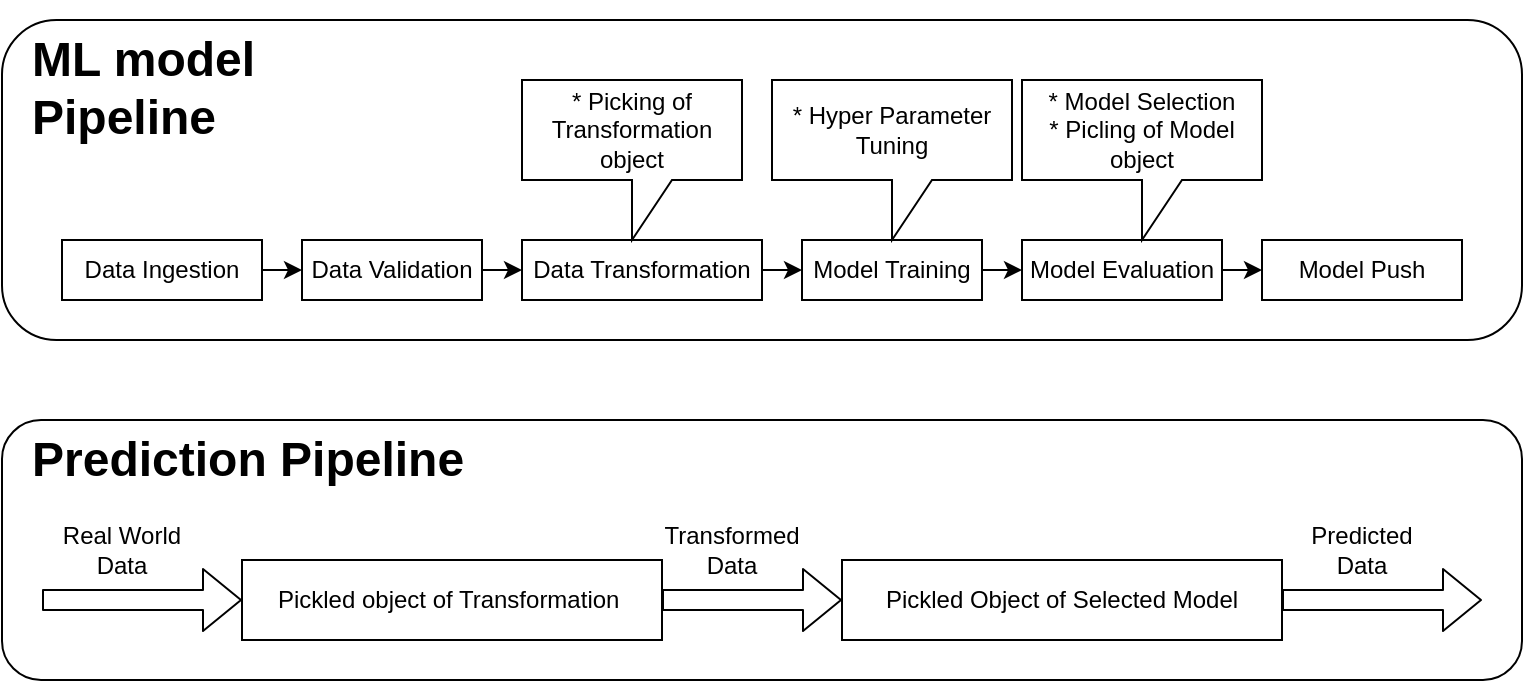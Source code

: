 <mxfile>
    <diagram id="WimlLxZadwrt_Gn7W2Bg" name="Page-1">
        <mxGraphModel dx="974" dy="354" grid="1" gridSize="10" guides="1" tooltips="1" connect="1" arrows="1" fold="1" page="1" pageScale="1" pageWidth="850" pageHeight="1100" math="0" shadow="0">
            <root>
                <mxCell id="0"/>
                <mxCell id="1" parent="0"/>
                <mxCell id="3" value="" style="rounded=1;whiteSpace=wrap;html=1;arcSize=17;" vertex="1" parent="1">
                    <mxGeometry x="30" y="110" width="760" height="160" as="geometry"/>
                </mxCell>
                <mxCell id="2" value="Data Ingestion" style="rounded=0;whiteSpace=wrap;html=1;" vertex="1" parent="1">
                    <mxGeometry x="60" y="220" width="100" height="30" as="geometry"/>
                </mxCell>
                <mxCell id="4" value="Data Validation" style="rounded=0;whiteSpace=wrap;html=1;" vertex="1" parent="1">
                    <mxGeometry x="180" y="220" width="90" height="30" as="geometry"/>
                </mxCell>
                <mxCell id="5" value="Data Transformation" style="rounded=0;whiteSpace=wrap;html=1;" vertex="1" parent="1">
                    <mxGeometry x="290" y="220" width="120" height="30" as="geometry"/>
                </mxCell>
                <mxCell id="6" value="Model Training" style="rounded=0;whiteSpace=wrap;html=1;" vertex="1" parent="1">
                    <mxGeometry x="430" y="220" width="90" height="30" as="geometry"/>
                </mxCell>
                <mxCell id="7" value="Model Evaluation" style="rounded=0;whiteSpace=wrap;html=1;" vertex="1" parent="1">
                    <mxGeometry x="540" y="220" width="100" height="30" as="geometry"/>
                </mxCell>
                <mxCell id="8" value="Model Push" style="rounded=0;whiteSpace=wrap;html=1;" vertex="1" parent="1">
                    <mxGeometry x="660" y="220" width="100" height="30" as="geometry"/>
                </mxCell>
                <mxCell id="9" value="" style="endArrow=classic;html=1;entryX=0;entryY=0.5;entryDx=0;entryDy=0;exitX=1;exitY=0.5;exitDx=0;exitDy=0;" edge="1" parent="1" source="2" target="4">
                    <mxGeometry width="50" height="50" relative="1" as="geometry">
                        <mxPoint x="160" y="250" as="sourcePoint"/>
                        <mxPoint x="230" y="170" as="targetPoint"/>
                        <Array as="points"/>
                    </mxGeometry>
                </mxCell>
                <mxCell id="10" value="" style="endArrow=classic;html=1;entryX=0;entryY=0.5;entryDx=0;entryDy=0;exitX=1;exitY=0.5;exitDx=0;exitDy=0;" edge="1" parent="1" source="4" target="5">
                    <mxGeometry width="50" height="50" relative="1" as="geometry">
                        <mxPoint x="270" y="240" as="sourcePoint"/>
                        <mxPoint x="320" y="190" as="targetPoint"/>
                    </mxGeometry>
                </mxCell>
                <mxCell id="11" value="" style="endArrow=classic;html=1;exitX=1;exitY=0.5;exitDx=0;exitDy=0;entryX=0;entryY=0.5;entryDx=0;entryDy=0;" edge="1" parent="1" source="5" target="6">
                    <mxGeometry width="50" height="50" relative="1" as="geometry">
                        <mxPoint x="440" y="200" as="sourcePoint"/>
                        <mxPoint x="490" y="150" as="targetPoint"/>
                    </mxGeometry>
                </mxCell>
                <mxCell id="12" value="" style="endArrow=classic;html=1;entryX=0;entryY=0.5;entryDx=0;entryDy=0;exitX=1;exitY=0.5;exitDx=0;exitDy=0;" edge="1" parent="1" source="6" target="7">
                    <mxGeometry width="50" height="50" relative="1" as="geometry">
                        <mxPoint x="520" y="240" as="sourcePoint"/>
                        <mxPoint x="490" y="150" as="targetPoint"/>
                    </mxGeometry>
                </mxCell>
                <mxCell id="13" value="" style="endArrow=classic;html=1;exitX=1;exitY=0.5;exitDx=0;exitDy=0;entryX=0;entryY=0.5;entryDx=0;entryDy=0;" edge="1" parent="1" source="7" target="8">
                    <mxGeometry width="50" height="50" relative="1" as="geometry">
                        <mxPoint x="440" y="200" as="sourcePoint"/>
                        <mxPoint x="490" y="150" as="targetPoint"/>
                    </mxGeometry>
                </mxCell>
                <mxCell id="15" value="* Picking of Transformation object" style="shape=callout;whiteSpace=wrap;html=1;perimeter=calloutPerimeter;" vertex="1" parent="1">
                    <mxGeometry x="290" y="140" width="110" height="80" as="geometry"/>
                </mxCell>
                <mxCell id="16" value="* Hyper Parameter Tuning" style="shape=callout;whiteSpace=wrap;html=1;perimeter=calloutPerimeter;" vertex="1" parent="1">
                    <mxGeometry x="415" y="140" width="120" height="80" as="geometry"/>
                </mxCell>
                <mxCell id="17" value="* Model Selection&lt;br&gt;* Picling of Model object" style="shape=callout;whiteSpace=wrap;html=1;perimeter=calloutPerimeter;" vertex="1" parent="1">
                    <mxGeometry x="540" y="140" width="120" height="80" as="geometry"/>
                </mxCell>
                <mxCell id="23" value="" style="rounded=1;whiteSpace=wrap;html=1;" vertex="1" parent="1">
                    <mxGeometry x="30" y="310" width="760" height="130" as="geometry"/>
                </mxCell>
                <mxCell id="26" value="&lt;h1&gt;Prediction Pipeline&lt;/h1&gt;" style="text;html=1;strokeColor=none;fillColor=none;spacing=5;spacingTop=-20;whiteSpace=wrap;overflow=hidden;rounded=0;" vertex="1" parent="1">
                    <mxGeometry x="40" y="310" width="270" height="120" as="geometry"/>
                </mxCell>
                <mxCell id="27" value="&lt;h1&gt;ML model Pipeline&lt;/h1&gt;" style="text;html=1;strokeColor=none;fillColor=none;spacing=5;spacingTop=-20;whiteSpace=wrap;overflow=hidden;rounded=0;" vertex="1" parent="1">
                    <mxGeometry x="40" y="110" width="190" height="120" as="geometry"/>
                </mxCell>
                <mxCell id="28" value="Pickled object of Transformation&amp;nbsp;" style="rounded=0;whiteSpace=wrap;html=1;" vertex="1" parent="1">
                    <mxGeometry x="150" y="380" width="210" height="40" as="geometry"/>
                </mxCell>
                <mxCell id="29" value="Pickled Object of Selected Model" style="rounded=0;whiteSpace=wrap;html=1;" vertex="1" parent="1">
                    <mxGeometry x="450" y="380" width="220" height="40" as="geometry"/>
                </mxCell>
                <mxCell id="32" value="" style="endArrow=classic;html=1;shape=flexArrow;" edge="1" parent="1" target="28">
                    <mxGeometry width="50" height="50" relative="1" as="geometry">
                        <mxPoint x="50" y="400" as="sourcePoint"/>
                        <mxPoint x="500" y="250" as="targetPoint"/>
                    </mxGeometry>
                </mxCell>
                <mxCell id="33" value="" style="endArrow=classic;html=1;shape=flexArrow;exitX=1;exitY=0.5;exitDx=0;exitDy=0;entryX=0;entryY=0.5;entryDx=0;entryDy=0;" edge="1" parent="1" source="28" target="29">
                    <mxGeometry width="50" height="50" relative="1" as="geometry">
                        <mxPoint x="450" y="300" as="sourcePoint"/>
                        <mxPoint x="500" y="250" as="targetPoint"/>
                    </mxGeometry>
                </mxCell>
                <mxCell id="34" value="" style="shape=flexArrow;endArrow=classic;html=1;exitX=1;exitY=0.5;exitDx=0;exitDy=0;" edge="1" parent="1" source="29">
                    <mxGeometry width="50" height="50" relative="1" as="geometry">
                        <mxPoint x="450" y="300" as="sourcePoint"/>
                        <mxPoint x="770" y="400" as="targetPoint"/>
                    </mxGeometry>
                </mxCell>
                <mxCell id="35" value="Real World Data" style="text;html=1;strokeColor=none;fillColor=none;align=center;verticalAlign=middle;whiteSpace=wrap;rounded=0;" vertex="1" parent="1">
                    <mxGeometry x="50" y="360" width="80" height="30" as="geometry"/>
                </mxCell>
                <mxCell id="36" value="Transformed Data" style="text;html=1;strokeColor=none;fillColor=none;align=center;verticalAlign=middle;whiteSpace=wrap;rounded=0;" vertex="1" parent="1">
                    <mxGeometry x="365" y="360" width="60" height="30" as="geometry"/>
                </mxCell>
                <mxCell id="37" value="Predicted Data" style="text;html=1;strokeColor=none;fillColor=none;align=center;verticalAlign=middle;whiteSpace=wrap;rounded=0;" vertex="1" parent="1">
                    <mxGeometry x="680" y="360" width="60" height="30" as="geometry"/>
                </mxCell>
            </root>
        </mxGraphModel>
    </diagram>
</mxfile>